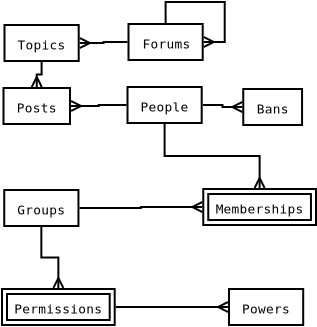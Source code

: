 <?xml version="1.0" encoding="UTF-8"?>
<!--
© (C) Copyright 2015 Travis Rigg

© Copyright phpBB Limited 2003-2014

This project is distributed under the terms of the GNU General Public License v2

This file is part of SFIM.

    SFIM is free documentation: you can redistribute it and/or modify
    it under the terms of the GNU General Public License as published by
    the Free Software Foundation, either version 2 of the License, or
    (at your option) any later version.

    SFIM is distributed in the hope that it will be useful,
    but WITHOUT ANY WARRANTY; without even the implied warranty of
    MERCHANTABILITY or FITNESS FOR A PARTICULAR PURPOSE.  See the
    GNU General Public License for more details.

    You should have received a copy of the GNU General Public License
    along with SFIM.  If not, see <http://www.gnu.org/licenses/>.
-->
<dia:diagram xmlns:dia="http://www.lysator.liu.se/~alla/dia/">
  <dia:layer name="Background" visible="true" active="true">
    <dia:object type="ER - Entity" version="0" id="O0">
      <dia:attribute name="obj_pos">
        <dia:point val="6.25,8.882e-16"/>
      </dia:attribute>
      <dia:attribute name="obj_bb">
        <dia:rectangle val="6.2,-0.05;10.01,1.85"/>
      </dia:attribute>
      <dia:attribute name="elem_corner">
        <dia:point val="6.25,8.882e-16"/>
      </dia:attribute>
      <dia:attribute name="elem_width">
        <dia:real val="3.71"/>
      </dia:attribute>
      <dia:attribute name="elem_height">
        <dia:real val="1.8"/>
      </dia:attribute>
      <dia:attribute name="border_width">
        <dia:real val="0.1"/>
      </dia:attribute>
      <dia:attribute name="border_color">
        <dia:color val="#000000"/>
      </dia:attribute>
      <dia:attribute name="inner_color">
        <dia:color val="#ffffff"/>
      </dia:attribute>
      <dia:attribute name="name">
        <dia:string>#Forums#</dia:string>
      </dia:attribute>
      <dia:attribute name="weak">
        <dia:boolean val="false"/>
      </dia:attribute>
      <dia:attribute name="associative">
        <dia:boolean val="false"/>
      </dia:attribute>
      <dia:attribute name="font">
        <dia:font family="monospace" style="0" name="Courier"/>
      </dia:attribute>
      <dia:attribute name="font_height">
        <dia:real val="0.8"/>
      </dia:attribute>
    </dia:object>
    <dia:object type="ER - Entity" version="0" id="O1">
      <dia:attribute name="obj_pos">
        <dia:point val="0.05,0.05"/>
      </dia:attribute>
      <dia:attribute name="obj_bb">
        <dia:rectangle val="-1.069e-15,7.078e-16;3.81,1.9"/>
      </dia:attribute>
      <dia:attribute name="elem_corner">
        <dia:point val="0.05,0.05"/>
      </dia:attribute>
      <dia:attribute name="elem_width">
        <dia:real val="3.71"/>
      </dia:attribute>
      <dia:attribute name="elem_height">
        <dia:real val="1.8"/>
      </dia:attribute>
      <dia:attribute name="border_width">
        <dia:real val="0.1"/>
      </dia:attribute>
      <dia:attribute name="border_color">
        <dia:color val="#000000"/>
      </dia:attribute>
      <dia:attribute name="inner_color">
        <dia:color val="#ffffff"/>
      </dia:attribute>
      <dia:attribute name="name">
        <dia:string>#Topics#</dia:string>
      </dia:attribute>
      <dia:attribute name="weak">
        <dia:boolean val="false"/>
      </dia:attribute>
      <dia:attribute name="associative">
        <dia:boolean val="false"/>
      </dia:attribute>
      <dia:attribute name="font">
        <dia:font family="monospace" style="0" name="Courier"/>
      </dia:attribute>
      <dia:attribute name="font_height">
        <dia:real val="0.8"/>
      </dia:attribute>
    </dia:object>
    <dia:object type="Standard - ZigZagLine" version="1" id="O2">
      <dia:attribute name="obj_pos">
        <dia:point val="6.2,0.9"/>
      </dia:attribute>
      <dia:attribute name="obj_bb">
        <dia:rectangle val="3.743,0.619;6.25,1.281"/>
      </dia:attribute>
      <dia:attribute name="orth_points">
        <dia:point val="6.2,0.9"/>
        <dia:point val="5.005,0.9"/>
        <dia:point val="5.005,0.95"/>
        <dia:point val="3.81,0.95"/>
      </dia:attribute>
      <dia:attribute name="orth_orient">
        <dia:enum val="0"/>
        <dia:enum val="1"/>
        <dia:enum val="0"/>
      </dia:attribute>
      <dia:attribute name="autorouting">
        <dia:boolean val="true"/>
      </dia:attribute>
      <dia:attribute name="end_arrow">
        <dia:enum val="20"/>
      </dia:attribute>
      <dia:attribute name="end_arrow_length">
        <dia:real val="0.5"/>
      </dia:attribute>
      <dia:attribute name="end_arrow_width">
        <dia:real val="0.5"/>
      </dia:attribute>
      <dia:connections>
        <dia:connection handle="0" to="O0" connection="8"/>
        <dia:connection handle="1" to="O1" connection="8"/>
      </dia:connections>
    </dia:object>
    <dia:object type="Standard - ZigZagLine" version="1" id="O3">
      <dia:attribute name="obj_pos">
        <dia:point val="8.105,-0.05"/>
      </dia:attribute>
      <dia:attribute name="obj_bb">
        <dia:rectangle val="8.055,-1.15;11.111,1.231"/>
      </dia:attribute>
      <dia:attribute name="orth_points">
        <dia:point val="8.105,-0.05"/>
        <dia:point val="8.105,-1.1"/>
        <dia:point val="11.06,-1.1"/>
        <dia:point val="11.06,0.9"/>
        <dia:point val="10.011,0.9"/>
      </dia:attribute>
      <dia:attribute name="orth_orient">
        <dia:enum val="1"/>
        <dia:enum val="0"/>
        <dia:enum val="1"/>
        <dia:enum val="0"/>
      </dia:attribute>
      <dia:attribute name="autorouting">
        <dia:boolean val="true"/>
      </dia:attribute>
      <dia:attribute name="end_arrow">
        <dia:enum val="20"/>
      </dia:attribute>
      <dia:attribute name="end_arrow_length">
        <dia:real val="0.5"/>
      </dia:attribute>
      <dia:attribute name="end_arrow_width">
        <dia:real val="0.5"/>
      </dia:attribute>
      <dia:connections>
        <dia:connection handle="0" to="O0" connection="8"/>
        <dia:connection handle="1" to="O0" connection="8"/>
      </dia:connections>
    </dia:object>
    <dia:object type="ER - Entity" version="0" id="O4">
      <dia:attribute name="obj_pos">
        <dia:point val="-8.882e-15,3.2"/>
      </dia:attribute>
      <dia:attribute name="obj_bb">
        <dia:rectangle val="-0.05,3.15;3.375,5.05"/>
      </dia:attribute>
      <dia:attribute name="elem_corner">
        <dia:point val="-8.882e-15,3.2"/>
      </dia:attribute>
      <dia:attribute name="elem_width">
        <dia:real val="3.325"/>
      </dia:attribute>
      <dia:attribute name="elem_height">
        <dia:real val="1.8"/>
      </dia:attribute>
      <dia:attribute name="border_width">
        <dia:real val="0.1"/>
      </dia:attribute>
      <dia:attribute name="border_color">
        <dia:color val="#000000"/>
      </dia:attribute>
      <dia:attribute name="inner_color">
        <dia:color val="#ffffff"/>
      </dia:attribute>
      <dia:attribute name="name">
        <dia:string>#Posts#</dia:string>
      </dia:attribute>
      <dia:attribute name="weak">
        <dia:boolean val="false"/>
      </dia:attribute>
      <dia:attribute name="associative">
        <dia:boolean val="false"/>
      </dia:attribute>
      <dia:attribute name="font">
        <dia:font family="monospace" style="0" name="Courier"/>
      </dia:attribute>
      <dia:attribute name="font_height">
        <dia:real val="0.8"/>
      </dia:attribute>
    </dia:object>
    <dia:object type="Standard - ZigZagLine" version="1" id="O5">
      <dia:attribute name="obj_pos">
        <dia:point val="1.905,1.9"/>
      </dia:attribute>
      <dia:attribute name="obj_bb">
        <dia:rectangle val="1.332,1.85;1.993,3.217"/>
      </dia:attribute>
      <dia:attribute name="orth_points">
        <dia:point val="1.905,1.9"/>
        <dia:point val="1.905,2.525"/>
        <dia:point val="1.663,2.525"/>
        <dia:point val="1.663,3.15"/>
      </dia:attribute>
      <dia:attribute name="orth_orient">
        <dia:enum val="1"/>
        <dia:enum val="0"/>
        <dia:enum val="1"/>
      </dia:attribute>
      <dia:attribute name="autorouting">
        <dia:boolean val="true"/>
      </dia:attribute>
      <dia:attribute name="end_arrow">
        <dia:enum val="20"/>
      </dia:attribute>
      <dia:attribute name="end_arrow_length">
        <dia:real val="0.5"/>
      </dia:attribute>
      <dia:attribute name="end_arrow_width">
        <dia:real val="0.5"/>
      </dia:attribute>
      <dia:connections>
        <dia:connection handle="0" to="O1" connection="8"/>
        <dia:connection handle="1" to="O4" connection="8"/>
      </dia:connections>
    </dia:object>
    <dia:object type="ER - Entity" version="0" id="O6">
      <dia:attribute name="obj_pos">
        <dia:point val="6.2,3.15"/>
      </dia:attribute>
      <dia:attribute name="obj_bb">
        <dia:rectangle val="6.15,3.1;9.96,5"/>
      </dia:attribute>
      <dia:attribute name="elem_corner">
        <dia:point val="6.2,3.15"/>
      </dia:attribute>
      <dia:attribute name="elem_width">
        <dia:real val="3.71"/>
      </dia:attribute>
      <dia:attribute name="elem_height">
        <dia:real val="1.8"/>
      </dia:attribute>
      <dia:attribute name="border_width">
        <dia:real val="0.1"/>
      </dia:attribute>
      <dia:attribute name="border_color">
        <dia:color val="#000000"/>
      </dia:attribute>
      <dia:attribute name="inner_color">
        <dia:color val="#ffffff"/>
      </dia:attribute>
      <dia:attribute name="name">
        <dia:string>#People#</dia:string>
      </dia:attribute>
      <dia:attribute name="weak">
        <dia:boolean val="false"/>
      </dia:attribute>
      <dia:attribute name="associative">
        <dia:boolean val="false"/>
      </dia:attribute>
      <dia:attribute name="font">
        <dia:font family="monospace" style="0" name="Courier"/>
      </dia:attribute>
      <dia:attribute name="font_height">
        <dia:real val="0.8"/>
      </dia:attribute>
    </dia:object>
    <dia:object type="ER - Entity" version="0" id="O7">
      <dia:attribute name="obj_pos">
        <dia:point val="11.988,3.25"/>
      </dia:attribute>
      <dia:attribute name="obj_bb">
        <dia:rectangle val="11.938,3.2;14.977,5.1"/>
      </dia:attribute>
      <dia:attribute name="elem_corner">
        <dia:point val="11.988,3.25"/>
      </dia:attribute>
      <dia:attribute name="elem_width">
        <dia:real val="2.94"/>
      </dia:attribute>
      <dia:attribute name="elem_height">
        <dia:real val="1.8"/>
      </dia:attribute>
      <dia:attribute name="border_width">
        <dia:real val="0.1"/>
      </dia:attribute>
      <dia:attribute name="border_color">
        <dia:color val="#000000"/>
      </dia:attribute>
      <dia:attribute name="inner_color">
        <dia:color val="#ffffff"/>
      </dia:attribute>
      <dia:attribute name="name">
        <dia:string>#Bans#</dia:string>
      </dia:attribute>
      <dia:attribute name="weak">
        <dia:boolean val="false"/>
      </dia:attribute>
      <dia:attribute name="associative">
        <dia:boolean val="false"/>
      </dia:attribute>
      <dia:attribute name="font">
        <dia:font family="monospace" style="0" name="Courier"/>
      </dia:attribute>
      <dia:attribute name="font_height">
        <dia:real val="0.8"/>
      </dia:attribute>
    </dia:object>
    <dia:object type="Standard - ZigZagLine" version="1" id="O8">
      <dia:attribute name="obj_pos">
        <dia:point val="9.96,4.05"/>
      </dia:attribute>
      <dia:attribute name="obj_bb">
        <dia:rectangle val="9.91,3.819;12.004,4.481"/>
      </dia:attribute>
      <dia:attribute name="orth_points">
        <dia:point val="9.96,4.05"/>
        <dia:point val="10.949,4.05"/>
        <dia:point val="10.949,4.15"/>
        <dia:point val="11.937,4.15"/>
      </dia:attribute>
      <dia:attribute name="orth_orient">
        <dia:enum val="0"/>
        <dia:enum val="1"/>
        <dia:enum val="0"/>
      </dia:attribute>
      <dia:attribute name="autorouting">
        <dia:boolean val="true"/>
      </dia:attribute>
      <dia:attribute name="end_arrow">
        <dia:enum val="20"/>
      </dia:attribute>
      <dia:attribute name="end_arrow_length">
        <dia:real val="0.5"/>
      </dia:attribute>
      <dia:attribute name="end_arrow_width">
        <dia:real val="0.5"/>
      </dia:attribute>
      <dia:connections>
        <dia:connection handle="0" to="O6" connection="8"/>
        <dia:connection handle="1" to="O7" connection="8"/>
      </dia:connections>
    </dia:object>
    <dia:object type="ER - Entity" version="0" id="O9">
      <dia:attribute name="obj_pos">
        <dia:point val="0.037,8.3"/>
      </dia:attribute>
      <dia:attribute name="obj_bb">
        <dia:rectangle val="-0.013,8.25;3.797,10.15"/>
      </dia:attribute>
      <dia:attribute name="elem_corner">
        <dia:point val="0.037,8.3"/>
      </dia:attribute>
      <dia:attribute name="elem_width">
        <dia:real val="3.71"/>
      </dia:attribute>
      <dia:attribute name="elem_height">
        <dia:real val="1.8"/>
      </dia:attribute>
      <dia:attribute name="border_width">
        <dia:real val="0.1"/>
      </dia:attribute>
      <dia:attribute name="border_color">
        <dia:color val="#000000"/>
      </dia:attribute>
      <dia:attribute name="inner_color">
        <dia:color val="#ffffff"/>
      </dia:attribute>
      <dia:attribute name="name">
        <dia:string>#Groups#</dia:string>
      </dia:attribute>
      <dia:attribute name="weak">
        <dia:boolean val="false"/>
      </dia:attribute>
      <dia:attribute name="associative">
        <dia:boolean val="false"/>
      </dia:attribute>
      <dia:attribute name="font">
        <dia:font family="monospace" style="0" name="Courier"/>
      </dia:attribute>
      <dia:attribute name="font_height">
        <dia:real val="0.8"/>
      </dia:attribute>
    </dia:object>
    <dia:object type="ER - Entity" version="0" id="O10">
      <dia:attribute name="obj_pos">
        <dia:point val="9.988,8.25"/>
      </dia:attribute>
      <dia:attribute name="obj_bb">
        <dia:rectangle val="9.938,8.2;15.672,10.1"/>
      </dia:attribute>
      <dia:attribute name="elem_corner">
        <dia:point val="9.988,8.25"/>
      </dia:attribute>
      <dia:attribute name="elem_width">
        <dia:real val="5.635"/>
      </dia:attribute>
      <dia:attribute name="elem_height">
        <dia:real val="1.8"/>
      </dia:attribute>
      <dia:attribute name="border_width">
        <dia:real val="0.1"/>
      </dia:attribute>
      <dia:attribute name="border_color">
        <dia:color val="#000000"/>
      </dia:attribute>
      <dia:attribute name="inner_color">
        <dia:color val="#ffffff"/>
      </dia:attribute>
      <dia:attribute name="name">
        <dia:string>#Memberships#</dia:string>
      </dia:attribute>
      <dia:attribute name="weak">
        <dia:boolean val="true"/>
      </dia:attribute>
      <dia:attribute name="associative">
        <dia:boolean val="false"/>
      </dia:attribute>
      <dia:attribute name="font">
        <dia:font family="monospace" style="0" name="Courier"/>
      </dia:attribute>
      <dia:attribute name="font_height">
        <dia:real val="0.8"/>
      </dia:attribute>
    </dia:object>
    <dia:object type="Standard - ZigZagLine" version="1" id="O11">
      <dia:attribute name="obj_pos">
        <dia:point val="3.798,9.2"/>
      </dia:attribute>
      <dia:attribute name="obj_bb">
        <dia:rectangle val="3.748,8.819;10.004,9.481"/>
      </dia:attribute>
      <dia:attribute name="orth_points">
        <dia:point val="3.798,9.2"/>
        <dia:point val="6.868,9.2"/>
        <dia:point val="6.868,9.15"/>
        <dia:point val="9.937,9.15"/>
      </dia:attribute>
      <dia:attribute name="orth_orient">
        <dia:enum val="0"/>
        <dia:enum val="1"/>
        <dia:enum val="0"/>
      </dia:attribute>
      <dia:attribute name="autorouting">
        <dia:boolean val="true"/>
      </dia:attribute>
      <dia:attribute name="end_arrow">
        <dia:enum val="20"/>
      </dia:attribute>
      <dia:attribute name="end_arrow_length">
        <dia:real val="0.5"/>
      </dia:attribute>
      <dia:attribute name="end_arrow_width">
        <dia:real val="0.5"/>
      </dia:attribute>
      <dia:connections>
        <dia:connection handle="0" to="O9" connection="8"/>
        <dia:connection handle="1" to="O10" connection="8"/>
      </dia:connections>
    </dia:object>
    <dia:object type="Standard - ZigZagLine" version="1" id="O12">
      <dia:attribute name="obj_pos">
        <dia:point val="8.055,5.0"/>
      </dia:attribute>
      <dia:attribute name="obj_bb">
        <dia:rectangle val="8.005,4.95;13.136,8.267"/>
      </dia:attribute>
      <dia:attribute name="orth_points">
        <dia:point val="8.055,5.0"/>
        <dia:point val="8.055,6.6"/>
        <dia:point val="12.805,6.6"/>
        <dia:point val="12.805,8.2"/>
      </dia:attribute>
      <dia:attribute name="orth_orient">
        <dia:enum val="1"/>
        <dia:enum val="0"/>
        <dia:enum val="1"/>
      </dia:attribute>
      <dia:attribute name="autorouting">
        <dia:boolean val="true"/>
      </dia:attribute>
      <dia:attribute name="end_arrow">
        <dia:enum val="20"/>
      </dia:attribute>
      <dia:attribute name="end_arrow_length">
        <dia:real val="0.5"/>
      </dia:attribute>
      <dia:attribute name="end_arrow_width">
        <dia:real val="0.5"/>
      </dia:attribute>
      <dia:connections>
        <dia:connection handle="0" to="O6" connection="8"/>
        <dia:connection handle="1" to="O10" connection="8"/>
      </dia:connections>
    </dia:object>
    <dia:object type="ER - Entity" version="0" id="O13">
      <dia:attribute name="obj_pos">
        <dia:point val="11.275,13.25"/>
      </dia:attribute>
      <dia:attribute name="obj_bb">
        <dia:rectangle val="11.225,13.2;15.035,15.1"/>
      </dia:attribute>
      <dia:attribute name="elem_corner">
        <dia:point val="11.275,13.25"/>
      </dia:attribute>
      <dia:attribute name="elem_width">
        <dia:real val="3.71"/>
      </dia:attribute>
      <dia:attribute name="elem_height">
        <dia:real val="1.8"/>
      </dia:attribute>
      <dia:attribute name="border_width">
        <dia:real val="0.1"/>
      </dia:attribute>
      <dia:attribute name="border_color">
        <dia:color val="#000000"/>
      </dia:attribute>
      <dia:attribute name="inner_color">
        <dia:color val="#ffffff"/>
      </dia:attribute>
      <dia:attribute name="name">
        <dia:string>#Powers#</dia:string>
      </dia:attribute>
      <dia:attribute name="weak">
        <dia:boolean val="false"/>
      </dia:attribute>
      <dia:attribute name="associative">
        <dia:boolean val="false"/>
      </dia:attribute>
      <dia:attribute name="font">
        <dia:font family="monospace" style="0" name="Courier"/>
      </dia:attribute>
      <dia:attribute name="font_height">
        <dia:real val="0.8"/>
      </dia:attribute>
    </dia:object>
    <dia:object type="ER - Entity" version="0" id="O14">
      <dia:attribute name="obj_pos">
        <dia:point val="-0.075,13.25"/>
      </dia:attribute>
      <dia:attribute name="obj_bb">
        <dia:rectangle val="-0.125,13.2;5.61,15.1"/>
      </dia:attribute>
      <dia:attribute name="elem_corner">
        <dia:point val="-0.075,13.25"/>
      </dia:attribute>
      <dia:attribute name="elem_width">
        <dia:real val="5.635"/>
      </dia:attribute>
      <dia:attribute name="elem_height">
        <dia:real val="1.8"/>
      </dia:attribute>
      <dia:attribute name="border_width">
        <dia:real val="0.1"/>
      </dia:attribute>
      <dia:attribute name="border_color">
        <dia:color val="#000000"/>
      </dia:attribute>
      <dia:attribute name="inner_color">
        <dia:color val="#ffffff"/>
      </dia:attribute>
      <dia:attribute name="name">
        <dia:string>#Permissions#</dia:string>
      </dia:attribute>
      <dia:attribute name="weak">
        <dia:boolean val="true"/>
      </dia:attribute>
      <dia:attribute name="associative">
        <dia:boolean val="false"/>
      </dia:attribute>
      <dia:attribute name="font">
        <dia:font family="monospace" style="0" name="Courier"/>
      </dia:attribute>
      <dia:attribute name="font_height">
        <dia:real val="0.8"/>
      </dia:attribute>
    </dia:object>
    <dia:object type="Standard - ZigZagLine" version="1" id="O15">
      <dia:attribute name="obj_pos">
        <dia:point val="1.893,10.15"/>
      </dia:attribute>
      <dia:attribute name="obj_bb">
        <dia:rectangle val="1.843,10.101;3.073,13.267"/>
      </dia:attribute>
      <dia:attribute name="orth_points">
        <dia:point val="1.893,10.15"/>
        <dia:point val="1.893,11.675"/>
        <dia:point val="2.743,11.675"/>
        <dia:point val="2.743,13.2"/>
      </dia:attribute>
      <dia:attribute name="orth_orient">
        <dia:enum val="1"/>
        <dia:enum val="0"/>
        <dia:enum val="1"/>
      </dia:attribute>
      <dia:attribute name="autorouting">
        <dia:boolean val="true"/>
      </dia:attribute>
      <dia:attribute name="end_arrow">
        <dia:enum val="20"/>
      </dia:attribute>
      <dia:attribute name="end_arrow_length">
        <dia:real val="0.5"/>
      </dia:attribute>
      <dia:attribute name="end_arrow_width">
        <dia:real val="0.5"/>
      </dia:attribute>
      <dia:connections>
        <dia:connection handle="0" to="O9" connection="8"/>
        <dia:connection handle="1" to="O14" connection="8"/>
      </dia:connections>
    </dia:object>
    <dia:object type="Standard - ZigZagLine" version="1" id="O16">
      <dia:attribute name="obj_pos">
        <dia:point val="5.61,14.15"/>
      </dia:attribute>
      <dia:attribute name="obj_bb">
        <dia:rectangle val="5.56,13.819;11.292,14.481"/>
      </dia:attribute>
      <dia:attribute name="orth_points">
        <dia:point val="5.61,14.15"/>
        <dia:point val="5.66,14.15"/>
        <dia:point val="11.175,14.15"/>
        <dia:point val="11.225,14.15"/>
      </dia:attribute>
      <dia:attribute name="orth_orient">
        <dia:enum val="0"/>
        <dia:enum val="1"/>
        <dia:enum val="0"/>
      </dia:attribute>
      <dia:attribute name="autorouting">
        <dia:boolean val="true"/>
      </dia:attribute>
      <dia:attribute name="end_arrow">
        <dia:enum val="20"/>
      </dia:attribute>
      <dia:attribute name="end_arrow_length">
        <dia:real val="0.5"/>
      </dia:attribute>
      <dia:attribute name="end_arrow_width">
        <dia:real val="0.5"/>
      </dia:attribute>
      <dia:connections>
        <dia:connection handle="0" to="O14" connection="8"/>
        <dia:connection handle="1" to="O13" connection="8"/>
      </dia:connections>
    </dia:object>
    <dia:object type="Standard - ZigZagLine" version="1" id="O17">
      <dia:attribute name="obj_pos">
        <dia:point val="6.15,4.05"/>
      </dia:attribute>
      <dia:attribute name="obj_bb">
        <dia:rectangle val="3.308,3.769;6.2,4.431"/>
      </dia:attribute>
      <dia:attribute name="orth_points">
        <dia:point val="6.15,4.05"/>
        <dia:point val="4.762,4.05"/>
        <dia:point val="4.762,4.1"/>
        <dia:point val="3.375,4.1"/>
      </dia:attribute>
      <dia:attribute name="orth_orient">
        <dia:enum val="0"/>
        <dia:enum val="1"/>
        <dia:enum val="0"/>
      </dia:attribute>
      <dia:attribute name="autorouting">
        <dia:boolean val="true"/>
      </dia:attribute>
      <dia:attribute name="end_arrow">
        <dia:enum val="20"/>
      </dia:attribute>
      <dia:attribute name="end_arrow_length">
        <dia:real val="0.5"/>
      </dia:attribute>
      <dia:attribute name="end_arrow_width">
        <dia:real val="0.5"/>
      </dia:attribute>
      <dia:connections>
        <dia:connection handle="0" to="O6" connection="8"/>
        <dia:connection handle="1" to="O4" connection="8"/>
      </dia:connections>
    </dia:object>
  </dia:layer>
</dia:diagram>
